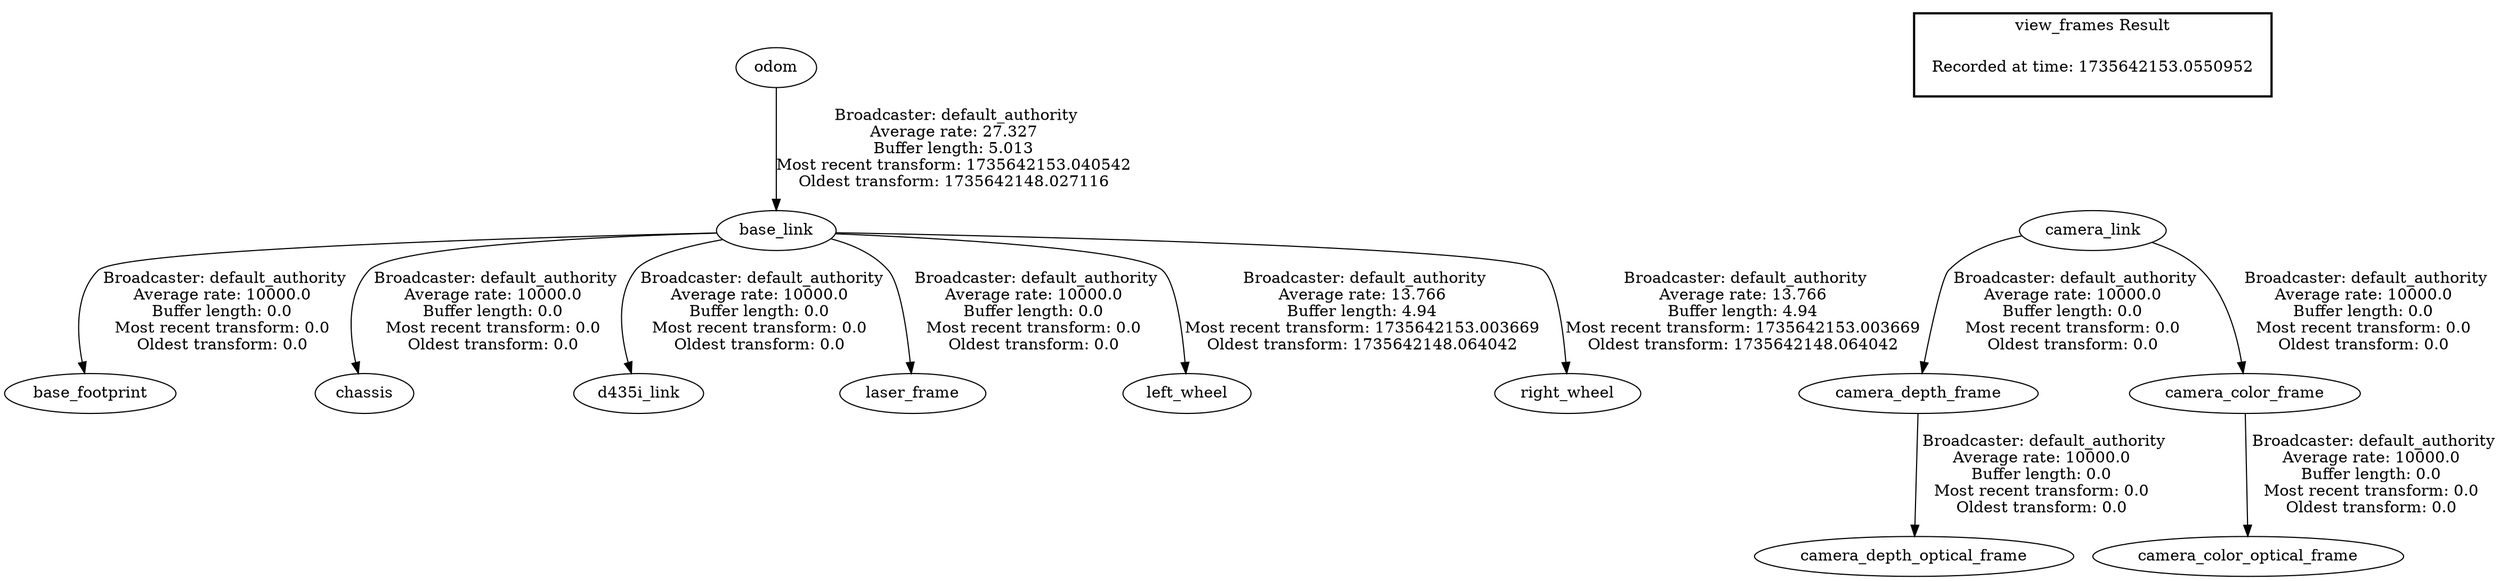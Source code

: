 digraph G {
"odom" -> "base_link"[label=" Broadcaster: default_authority\nAverage rate: 27.327\nBuffer length: 5.013\nMost recent transform: 1735642153.040542\nOldest transform: 1735642148.027116\n"];
"base_link" -> "base_footprint"[label=" Broadcaster: default_authority\nAverage rate: 10000.0\nBuffer length: 0.0\nMost recent transform: 0.0\nOldest transform: 0.0\n"];
"base_link" -> "chassis"[label=" Broadcaster: default_authority\nAverage rate: 10000.0\nBuffer length: 0.0\nMost recent transform: 0.0\nOldest transform: 0.0\n"];
"base_link" -> "d435i_link"[label=" Broadcaster: default_authority\nAverage rate: 10000.0\nBuffer length: 0.0\nMost recent transform: 0.0\nOldest transform: 0.0\n"];
"base_link" -> "laser_frame"[label=" Broadcaster: default_authority\nAverage rate: 10000.0\nBuffer length: 0.0\nMost recent transform: 0.0\nOldest transform: 0.0\n"];
"camera_link" -> "camera_depth_frame"[label=" Broadcaster: default_authority\nAverage rate: 10000.0\nBuffer length: 0.0\nMost recent transform: 0.0\nOldest transform: 0.0\n"];
"camera_depth_frame" -> "camera_depth_optical_frame"[label=" Broadcaster: default_authority\nAverage rate: 10000.0\nBuffer length: 0.0\nMost recent transform: 0.0\nOldest transform: 0.0\n"];
"camera_link" -> "camera_color_frame"[label=" Broadcaster: default_authority\nAverage rate: 10000.0\nBuffer length: 0.0\nMost recent transform: 0.0\nOldest transform: 0.0\n"];
"camera_color_frame" -> "camera_color_optical_frame"[label=" Broadcaster: default_authority\nAverage rate: 10000.0\nBuffer length: 0.0\nMost recent transform: 0.0\nOldest transform: 0.0\n"];
"base_link" -> "left_wheel"[label=" Broadcaster: default_authority\nAverage rate: 13.766\nBuffer length: 4.94\nMost recent transform: 1735642153.003669\nOldest transform: 1735642148.064042\n"];
"base_link" -> "right_wheel"[label=" Broadcaster: default_authority\nAverage rate: 13.766\nBuffer length: 4.94\nMost recent transform: 1735642153.003669\nOldest transform: 1735642148.064042\n"];
edge [style=invis];
 subgraph cluster_legend { style=bold; color=black; label ="view_frames Result";
"Recorded at time: 1735642153.0550952"[ shape=plaintext ] ;
}->"camera_link";
}